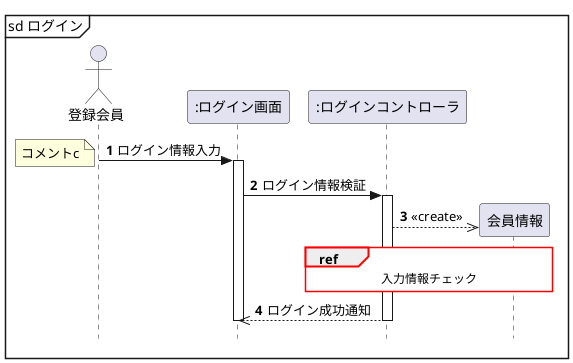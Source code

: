 @startuml 図4-6「ref」を使用した例
hide footbox
Actor 登録会員 as member
participant ":ログイン画面" as login
participant ":ログインコントローラ" as control
' participant "会員情報" as entity

 'メッセージに自動で番号を降る
 autonumber

' 厳密なUMLに準拠する
skinparam style strictuml


' refの枠線　　なくてもおk
skinparam sequenceReferenceBorderColor red
' refの背景色  背景色を指定しないと透過する
skinparam sequenceReferenceBackgroundColor white

' skinparam sequenceReferenceHeaderBackgroundColor lightblue


mainframe sd ログイン

member -> login : ログイン情報入力
    note top
  コメントc
    end note
activate  login
    login -> control : ログイン情報検証

    activate control
    create "会員情報" as entity
    control -->> entity :<<create>>

    ref over control, entity
        入力情報チェック
    end ref


    login <<-- control : ログイン成功通知
       
    deactivate control

deactivate login
   

@enduml